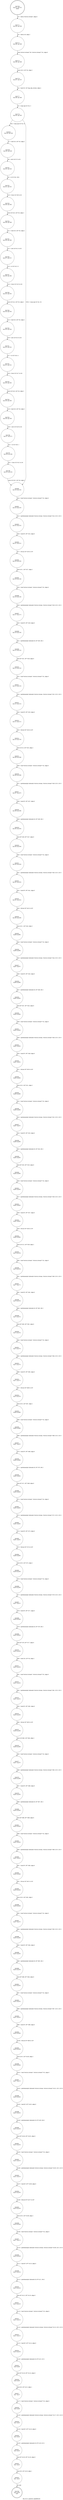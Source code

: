 digraph rdp_out_ts_general_capabilityset {
label="rdp_out_ts_general_capabilityset"
45768 [label="N45768\n(rp:0, ep:0)\nexit", shape="doublecircle"]
45769 [label="N45769\n(rp:151, ep:151)\nentry", shape="doublecircle"]
45769 -> 45771 [label="%2 = alloca %struct.stream*, align 8"]
45771 [label="N45771\n(rp:150, ep:150)", shape="circle"]
45771 -> 45772 [label="%3 = alloca i16, align 2"]
45772 [label="N45772\n(rp:149, ep:149)", shape="circle"]
45772 -> 45775 [label="store %struct.stream* %0, %struct.stream** %2, align 8"]
45775 [label="N45775\n(rp:148, ep:148)", shape="circle"]
45775 -> 45776 [label="store i16 0, i16* %3, align 2"]
45776 [label="N45776\n(rp:147, ep:147)", shape="circle"]
45776 -> 45777 [label="%4 = load i32, i32* @g_rdp_version, align 4"]
45777 [label="N45777\n(rp:146, ep:146)", shape="circle"]
45777 -> 45778 [label="%5 = icmp uge i32 %4, 5"]
45778 [label="N45778\n(rp:145, ep:145)", shape="circle"]
45778 -> 45924 [label="[%5 = icmp uge i32 %4, 5]"]
45778 -> 45800 [label="[!(%5 = icmp uge i32 %4, 5)]"]
45780 [label="N45780\n(rp:143, ep:143)", shape="circle"]
45780 -> 45781 [label="%8 = zext i16 %7 to i32"]
45781 [label="N45781\n(rp:142, ep:142)", shape="circle"]
45781 -> 45782 [label="%9 = or i32 %8, 1024"]
45782 [label="N45782\n(rp:141, ep:141)", shape="circle"]
45782 -> 45783 [label="%10 = trunc i32 %9 to i16"]
45783 [label="N45783\n(rp:140, ep:140)", shape="circle"]
45783 -> 45784 [label="store i16 %10, i16* %3, align 2"]
45784 [label="N45784\n(rp:139, ep:139)", shape="circle"]
45784 -> 45785 [label="%11 = load i16, i16* %3, align 2"]
45785 [label="N45785\n(rp:138, ep:138)", shape="circle"]
45785 -> 45786 [label="%12 = zext i16 %11 to i32"]
45786 [label="N45786\n(rp:137, ep:137)", shape="circle"]
45786 -> 45787 [label="%13 = or i32 %12, 8"]
45787 [label="N45787\n(rp:136, ep:136)", shape="circle"]
45787 -> 45788 [label="%14 = trunc i32 %13 to i16"]
45788 [label="N45788\n(rp:135, ep:135)", shape="circle"]
45788 -> 45789 [label="store i16 %14, i16* %3, align 2"]
45789 [label="N45789\n(rp:134, ep:134)", shape="circle"]
45789 -> 45790 [label="%15 = load i16, i16* %3, align 2"]
45790 [label="N45790\n(rp:133, ep:133)", shape="circle"]
45790 -> 45791 [label="%16 = zext i16 %15 to i32"]
45791 [label="N45791\n(rp:132, ep:132)", shape="circle"]
45791 -> 45792 [label="%17 = or i32 %16, 4"]
45792 [label="N45792\n(rp:131, ep:131)", shape="circle"]
45792 -> 45793 [label="%18 = trunc i32 %17 to i16"]
45793 [label="N45793\n(rp:130, ep:130)", shape="circle"]
45793 -> 45794 [label="store i16 %18, i16* %3, align 2"]
45794 [label="N45794\n(rp:129, ep:129)", shape="circle"]
45794 -> 45795 [label="%19 = load i16, i16* %3, align 2"]
45795 [label="N45795\n(rp:128, ep:128)", shape="circle"]
45795 -> 45796 [label="%20 = zext i16 %19 to i32"]
45796 [label="N45796\n(rp:127, ep:127)", shape="circle"]
45796 -> 45797 [label="%21 = or i32 %20, 1"]
45797 [label="N45797\n(rp:126, ep:126)", shape="circle"]
45797 -> 45798 [label="%22 = trunc i32 %21 to i16"]
45798 [label="N45798\n(rp:125, ep:125)", shape="circle"]
45798 -> 45800 [label="store i16 %22, i16* %3, align 2"]
45800 [label="N45800\n(rp:124, ep:124)", shape="circle"]
45800 -> 45801 [label="%24 = load %struct.stream*, %struct.stream** %2, align 8"]
45801 [label="N45801\n(rp:123, ep:123)", shape="circle"]
45801 -> 45802 [label="%25 = getelementptr inbounds %struct.stream, %struct.stream* %24, i32 0, i32 0"]
45802 [label="N45802\n(rp:122, ep:122)", shape="circle"]
45802 -> 45803 [label="%26 = load i8*, i8** %25, align 8"]
45803 [label="N45803\n(rp:121, ep:121)", shape="circle"]
45803 -> 45804 [label="%27 = bitcast i8* %26 to i16*"]
45804 [label="N45804\n(rp:120, ep:120)", shape="circle"]
45804 -> 45805 [label="store i16 1, i16* %27, align 2"]
45805 [label="N45805\n(rp:119, ep:119)", shape="circle"]
45805 -> 45806 [label="%28 = load %struct.stream*, %struct.stream** %2, align 8"]
45806 [label="N45806\n(rp:118, ep:118)", shape="circle"]
45806 -> 45807 [label="%29 = getelementptr inbounds %struct.stream, %struct.stream* %28, i32 0, i32 0"]
45807 [label="N45807\n(rp:117, ep:117)", shape="circle"]
45807 -> 45808 [label="%30 = load i8*, i8** %29, align 8"]
45808 [label="N45808\n(rp:116, ep:116)", shape="circle"]
45808 -> 45809 [label="%31 = getelementptr inbounds i8, i8* %30, i64 2"]
45809 [label="N45809\n(rp:115, ep:115)", shape="circle"]
45809 -> 45810 [label="store i8* %31, i8** %29, align 8"]
45810 [label="N45810\n(rp:114, ep:114)", shape="circle"]
45810 -> 45811 [label="%32 = load %struct.stream*, %struct.stream** %2, align 8"]
45811 [label="N45811\n(rp:113, ep:113)", shape="circle"]
45811 -> 45812 [label="%33 = getelementptr inbounds %struct.stream, %struct.stream* %32, i32 0, i32 0"]
45812 [label="N45812\n(rp:112, ep:112)", shape="circle"]
45812 -> 45813 [label="%34 = load i8*, i8** %33, align 8"]
45813 [label="N45813\n(rp:111, ep:111)", shape="circle"]
45813 -> 45814 [label="%35 = bitcast i8* %34 to i16*"]
45814 [label="N45814\n(rp:110, ep:110)", shape="circle"]
45814 -> 45815 [label="store i16 24, i16* %35, align 2"]
45815 [label="N45815\n(rp:109, ep:109)", shape="circle"]
45815 -> 45816 [label="%36 = load %struct.stream*, %struct.stream** %2, align 8"]
45816 [label="N45816\n(rp:108, ep:108)", shape="circle"]
45816 -> 45817 [label="%37 = getelementptr inbounds %struct.stream, %struct.stream* %36, i32 0, i32 0"]
45817 [label="N45817\n(rp:107, ep:107)", shape="circle"]
45817 -> 45818 [label="%38 = load i8*, i8** %37, align 8"]
45818 [label="N45818\n(rp:106, ep:106)", shape="circle"]
45818 -> 45819 [label="%39 = getelementptr inbounds i8, i8* %38, i64 2"]
45819 [label="N45819\n(rp:105, ep:105)", shape="circle"]
45819 -> 45820 [label="store i8* %39, i8** %37, align 8"]
45820 [label="N45820\n(rp:104, ep:104)", shape="circle"]
45820 -> 45821 [label="%40 = load %struct.stream*, %struct.stream** %2, align 8"]
45821 [label="N45821\n(rp:103, ep:103)", shape="circle"]
45821 -> 45822 [label="%41 = getelementptr inbounds %struct.stream, %struct.stream* %40, i32 0, i32 0"]
45822 [label="N45822\n(rp:102, ep:102)", shape="circle"]
45822 -> 45823 [label="%42 = load i8*, i8** %41, align 8"]
45823 [label="N45823\n(rp:101, ep:101)", shape="circle"]
45823 -> 45824 [label="%43 = bitcast i8* %42 to i16*"]
45824 [label="N45824\n(rp:100, ep:100)", shape="circle"]
45824 -> 45825 [label="store i16 1, i16* %43, align 2"]
45825 [label="N45825\n(rp:99, ep:99)", shape="circle"]
45825 -> 45826 [label="%44 = load %struct.stream*, %struct.stream** %2, align 8"]
45826 [label="N45826\n(rp:98, ep:98)", shape="circle"]
45826 -> 45827 [label="%45 = getelementptr inbounds %struct.stream, %struct.stream* %44, i32 0, i32 0"]
45827 [label="N45827\n(rp:97, ep:97)", shape="circle"]
45827 -> 45828 [label="%46 = load i8*, i8** %45, align 8"]
45828 [label="N45828\n(rp:96, ep:96)", shape="circle"]
45828 -> 45829 [label="%47 = getelementptr inbounds i8, i8* %46, i64 2"]
45829 [label="N45829\n(rp:95, ep:95)", shape="circle"]
45829 -> 45830 [label="store i8* %47, i8** %45, align 8"]
45830 [label="N45830\n(rp:94, ep:94)", shape="circle"]
45830 -> 45831 [label="%48 = load %struct.stream*, %struct.stream** %2, align 8"]
45831 [label="N45831\n(rp:93, ep:93)", shape="circle"]
45831 -> 45832 [label="%49 = getelementptr inbounds %struct.stream, %struct.stream* %48, i32 0, i32 0"]
45832 [label="N45832\n(rp:92, ep:92)", shape="circle"]
45832 -> 45833 [label="%50 = load i8*, i8** %49, align 8"]
45833 [label="N45833\n(rp:91, ep:91)", shape="circle"]
45833 -> 45834 [label="%51 = bitcast i8* %50 to i16*"]
45834 [label="N45834\n(rp:90, ep:90)", shape="circle"]
45834 -> 45835 [label="store i16 3, i16* %51, align 2"]
45835 [label="N45835\n(rp:89, ep:89)", shape="circle"]
45835 -> 45836 [label="%52 = load %struct.stream*, %struct.stream** %2, align 8"]
45836 [label="N45836\n(rp:88, ep:88)", shape="circle"]
45836 -> 45837 [label="%53 = getelementptr inbounds %struct.stream, %struct.stream* %52, i32 0, i32 0"]
45837 [label="N45837\n(rp:87, ep:87)", shape="circle"]
45837 -> 45838 [label="%54 = load i8*, i8** %53, align 8"]
45838 [label="N45838\n(rp:86, ep:86)", shape="circle"]
45838 -> 45839 [label="%55 = getelementptr inbounds i8, i8* %54, i64 2"]
45839 [label="N45839\n(rp:85, ep:85)", shape="circle"]
45839 -> 45840 [label="store i8* %55, i8** %53, align 8"]
45840 [label="N45840\n(rp:84, ep:84)", shape="circle"]
45840 -> 45841 [label="%56 = load %struct.stream*, %struct.stream** %2, align 8"]
45841 [label="N45841\n(rp:83, ep:83)", shape="circle"]
45841 -> 45842 [label="%57 = getelementptr inbounds %struct.stream, %struct.stream* %56, i32 0, i32 0"]
45842 [label="N45842\n(rp:82, ep:82)", shape="circle"]
45842 -> 45843 [label="%58 = load i8*, i8** %57, align 8"]
45843 [label="N45843\n(rp:81, ep:81)", shape="circle"]
45843 -> 45844 [label="%59 = bitcast i8* %58 to i16*"]
45844 [label="N45844\n(rp:80, ep:80)", shape="circle"]
45844 -> 45845 [label="store i16 512, i16* %59, align 2"]
45845 [label="N45845\n(rp:79, ep:79)", shape="circle"]
45845 -> 45846 [label="%60 = load %struct.stream*, %struct.stream** %2, align 8"]
45846 [label="N45846\n(rp:78, ep:78)", shape="circle"]
45846 -> 45847 [label="%61 = getelementptr inbounds %struct.stream, %struct.stream* %60, i32 0, i32 0"]
45847 [label="N45847\n(rp:77, ep:77)", shape="circle"]
45847 -> 45848 [label="%62 = load i8*, i8** %61, align 8"]
45848 [label="N45848\n(rp:76, ep:76)", shape="circle"]
45848 -> 45849 [label="%63 = getelementptr inbounds i8, i8* %62, i64 2"]
45849 [label="N45849\n(rp:75, ep:75)", shape="circle"]
45849 -> 45850 [label="store i8* %63, i8** %61, align 8"]
45850 [label="N45850\n(rp:74, ep:74)", shape="circle"]
45850 -> 45851 [label="%64 = load %struct.stream*, %struct.stream** %2, align 8"]
45851 [label="N45851\n(rp:73, ep:73)", shape="circle"]
45851 -> 45852 [label="%65 = getelementptr inbounds %struct.stream, %struct.stream* %64, i32 0, i32 0"]
45852 [label="N45852\n(rp:72, ep:72)", shape="circle"]
45852 -> 45853 [label="%66 = load i8*, i8** %65, align 8"]
45853 [label="N45853\n(rp:71, ep:71)", shape="circle"]
45853 -> 45854 [label="%67 = bitcast i8* %66 to i16*"]
45854 [label="N45854\n(rp:70, ep:70)", shape="circle"]
45854 -> 45855 [label="store i16 0, i16* %67, align 2"]
45855 [label="N45855\n(rp:69, ep:69)", shape="circle"]
45855 -> 45856 [label="%68 = load %struct.stream*, %struct.stream** %2, align 8"]
45856 [label="N45856\n(rp:68, ep:68)", shape="circle"]
45856 -> 45857 [label="%69 = getelementptr inbounds %struct.stream, %struct.stream* %68, i32 0, i32 0"]
45857 [label="N45857\n(rp:67, ep:67)", shape="circle"]
45857 -> 45858 [label="%70 = load i8*, i8** %69, align 8"]
45858 [label="N45858\n(rp:66, ep:66)", shape="circle"]
45858 -> 45859 [label="%71 = getelementptr inbounds i8, i8* %70, i64 2"]
45859 [label="N45859\n(rp:65, ep:65)", shape="circle"]
45859 -> 45860 [label="store i8* %71, i8** %69, align 8"]
45860 [label="N45860\n(rp:64, ep:64)", shape="circle"]
45860 -> 45861 [label="%72 = load %struct.stream*, %struct.stream** %2, align 8"]
45861 [label="N45861\n(rp:63, ep:63)", shape="circle"]
45861 -> 45862 [label="%73 = getelementptr inbounds %struct.stream, %struct.stream* %72, i32 0, i32 0"]
45862 [label="N45862\n(rp:62, ep:62)", shape="circle"]
45862 -> 45863 [label="%74 = load i8*, i8** %73, align 8"]
45863 [label="N45863\n(rp:61, ep:61)", shape="circle"]
45863 -> 45864 [label="%75 = bitcast i8* %74 to i16*"]
45864 [label="N45864\n(rp:60, ep:60)", shape="circle"]
45864 -> 45865 [label="store i16 0, i16* %75, align 2"]
45865 [label="N45865\n(rp:59, ep:59)", shape="circle"]
45865 -> 45866 [label="%76 = load %struct.stream*, %struct.stream** %2, align 8"]
45866 [label="N45866\n(rp:58, ep:58)", shape="circle"]
45866 -> 45867 [label="%77 = getelementptr inbounds %struct.stream, %struct.stream* %76, i32 0, i32 0"]
45867 [label="N45867\n(rp:57, ep:57)", shape="circle"]
45867 -> 45868 [label="%78 = load i8*, i8** %77, align 8"]
45868 [label="N45868\n(rp:56, ep:56)", shape="circle"]
45868 -> 45869 [label="%79 = getelementptr inbounds i8, i8* %78, i64 2"]
45869 [label="N45869\n(rp:55, ep:55)", shape="circle"]
45869 -> 45870 [label="store i8* %79, i8** %77, align 8"]
45870 [label="N45870\n(rp:54, ep:54)", shape="circle"]
45870 -> 45871 [label="%80 = load i16, i16* %3, align 2"]
45871 [label="N45871\n(rp:53, ep:53)", shape="circle"]
45871 -> 45872 [label="%81 = load %struct.stream*, %struct.stream** %2, align 8"]
45872 [label="N45872\n(rp:52, ep:52)", shape="circle"]
45872 -> 45873 [label="%82 = getelementptr inbounds %struct.stream, %struct.stream* %81, i32 0, i32 0"]
45873 [label="N45873\n(rp:51, ep:51)", shape="circle"]
45873 -> 45874 [label="%83 = load i8*, i8** %82, align 8"]
45874 [label="N45874\n(rp:50, ep:50)", shape="circle"]
45874 -> 45875 [label="%84 = bitcast i8* %83 to i16*"]
45875 [label="N45875\n(rp:49, ep:49)", shape="circle"]
45875 -> 45876 [label="store i16 %80, i16* %84, align 2"]
45876 [label="N45876\n(rp:48, ep:48)", shape="circle"]
45876 -> 45877 [label="%85 = load %struct.stream*, %struct.stream** %2, align 8"]
45877 [label="N45877\n(rp:47, ep:47)", shape="circle"]
45877 -> 45878 [label="%86 = getelementptr inbounds %struct.stream, %struct.stream* %85, i32 0, i32 0"]
45878 [label="N45878\n(rp:46, ep:46)", shape="circle"]
45878 -> 45879 [label="%87 = load i8*, i8** %86, align 8"]
45879 [label="N45879\n(rp:45, ep:45)", shape="circle"]
45879 -> 45880 [label="%88 = getelementptr inbounds i8, i8* %87, i64 2"]
45880 [label="N45880\n(rp:44, ep:44)", shape="circle"]
45880 -> 45881 [label="store i8* %88, i8** %86, align 8"]
45881 [label="N45881\n(rp:43, ep:43)", shape="circle"]
45881 -> 45882 [label="%89 = load %struct.stream*, %struct.stream** %2, align 8"]
45882 [label="N45882\n(rp:42, ep:42)", shape="circle"]
45882 -> 45883 [label="%90 = getelementptr inbounds %struct.stream, %struct.stream* %89, i32 0, i32 0"]
45883 [label="N45883\n(rp:41, ep:41)", shape="circle"]
45883 -> 45884 [label="%91 = load i8*, i8** %90, align 8"]
45884 [label="N45884\n(rp:40, ep:40)", shape="circle"]
45884 -> 45885 [label="%92 = bitcast i8* %91 to i16*"]
45885 [label="N45885\n(rp:39, ep:39)", shape="circle"]
45885 -> 45886 [label="store i16 0, i16* %92, align 2"]
45886 [label="N45886\n(rp:38, ep:38)", shape="circle"]
45886 -> 45887 [label="%93 = load %struct.stream*, %struct.stream** %2, align 8"]
45887 [label="N45887\n(rp:37, ep:37)", shape="circle"]
45887 -> 45888 [label="%94 = getelementptr inbounds %struct.stream, %struct.stream* %93, i32 0, i32 0"]
45888 [label="N45888\n(rp:36, ep:36)", shape="circle"]
45888 -> 45889 [label="%95 = load i8*, i8** %94, align 8"]
45889 [label="N45889\n(rp:35, ep:35)", shape="circle"]
45889 -> 45890 [label="%96 = getelementptr inbounds i8, i8* %95, i64 2"]
45890 [label="N45890\n(rp:34, ep:34)", shape="circle"]
45890 -> 45891 [label="store i8* %96, i8** %94, align 8"]
45891 [label="N45891\n(rp:33, ep:33)", shape="circle"]
45891 -> 45892 [label="%97 = load %struct.stream*, %struct.stream** %2, align 8"]
45892 [label="N45892\n(rp:32, ep:32)", shape="circle"]
45892 -> 45893 [label="%98 = getelementptr inbounds %struct.stream, %struct.stream* %97, i32 0, i32 0"]
45893 [label="N45893\n(rp:31, ep:31)", shape="circle"]
45893 -> 45894 [label="%99 = load i8*, i8** %98, align 8"]
45894 [label="N45894\n(rp:30, ep:30)", shape="circle"]
45894 -> 45895 [label="%100 = bitcast i8* %99 to i16*"]
45895 [label="N45895\n(rp:29, ep:29)", shape="circle"]
45895 -> 45896 [label="store i16 0, i16* %100, align 2"]
45896 [label="N45896\n(rp:28, ep:28)", shape="circle"]
45896 -> 45897 [label="%101 = load %struct.stream*, %struct.stream** %2, align 8"]
45897 [label="N45897\n(rp:27, ep:27)", shape="circle"]
45897 -> 45898 [label="%102 = getelementptr inbounds %struct.stream, %struct.stream* %101, i32 0, i32 0"]
45898 [label="N45898\n(rp:26, ep:26)", shape="circle"]
45898 -> 45899 [label="%103 = load i8*, i8** %102, align 8"]
45899 [label="N45899\n(rp:25, ep:25)", shape="circle"]
45899 -> 45900 [label="%104 = getelementptr inbounds i8, i8* %103, i64 2"]
45900 [label="N45900\n(rp:24, ep:24)", shape="circle"]
45900 -> 45901 [label="store i8* %104, i8** %102, align 8"]
45901 [label="N45901\n(rp:23, ep:23)", shape="circle"]
45901 -> 45902 [label="%105 = load %struct.stream*, %struct.stream** %2, align 8"]
45902 [label="N45902\n(rp:22, ep:22)", shape="circle"]
45902 -> 45903 [label="%106 = getelementptr inbounds %struct.stream, %struct.stream* %105, i32 0, i32 0"]
45903 [label="N45903\n(rp:21, ep:21)", shape="circle"]
45903 -> 45904 [label="%107 = load i8*, i8** %106, align 8"]
45904 [label="N45904\n(rp:20, ep:20)", shape="circle"]
45904 -> 45905 [label="%108 = bitcast i8* %107 to i16*"]
45905 [label="N45905\n(rp:19, ep:19)", shape="circle"]
45905 -> 45906 [label="store i16 0, i16* %108, align 2"]
45906 [label="N45906\n(rp:18, ep:18)", shape="circle"]
45906 -> 45907 [label="%109 = load %struct.stream*, %struct.stream** %2, align 8"]
45907 [label="N45907\n(rp:17, ep:17)", shape="circle"]
45907 -> 45908 [label="%110 = getelementptr inbounds %struct.stream, %struct.stream* %109, i32 0, i32 0"]
45908 [label="N45908\n(rp:16, ep:16)", shape="circle"]
45908 -> 45909 [label="%111 = load i8*, i8** %110, align 8"]
45909 [label="N45909\n(rp:15, ep:15)", shape="circle"]
45909 -> 45910 [label="%112 = getelementptr inbounds i8, i8* %111, i64 2"]
45910 [label="N45910\n(rp:14, ep:14)", shape="circle"]
45910 -> 45911 [label="store i8* %112, i8** %110, align 8"]
45911 [label="N45911\n(rp:13, ep:13)", shape="circle"]
45911 -> 45912 [label="%113 = load %struct.stream*, %struct.stream** %2, align 8"]
45912 [label="N45912\n(rp:12, ep:12)", shape="circle"]
45912 -> 45913 [label="%114 = getelementptr inbounds %struct.stream, %struct.stream* %113, i32 0, i32 0"]
45913 [label="N45913\n(rp:11, ep:11)", shape="circle"]
45913 -> 45914 [label="%115 = load i8*, i8** %114, align 8"]
45914 [label="N45914\n(rp:10, ep:10)", shape="circle"]
45914 -> 45915 [label="%116 = getelementptr inbounds i8, i8* %115, i32 1"]
45915 [label="N45915\n(rp:9, ep:9)", shape="circle"]
45915 -> 45916 [label="store i8* %116, i8** %114, align 8"]
45916 [label="N45916\n(rp:8, ep:8)", shape="circle"]
45916 -> 45917 [label="store i8 0, i8* %115, align 1"]
45917 [label="N45917\n(rp:7, ep:7)", shape="circle"]
45917 -> 45918 [label="%117 = load %struct.stream*, %struct.stream** %2, align 8"]
45918 [label="N45918\n(rp:6, ep:6)", shape="circle"]
45918 -> 45919 [label="%118 = getelementptr inbounds %struct.stream, %struct.stream* %117, i32 0, i32 0"]
45919 [label="N45919\n(rp:5, ep:5)", shape="circle"]
45919 -> 45920 [label="%119 = load i8*, i8** %118, align 8"]
45920 [label="N45920\n(rp:4, ep:4)", shape="circle"]
45920 -> 45921 [label="%120 = getelementptr inbounds i8, i8* %119, i32 1"]
45921 [label="N45921\n(rp:3, ep:3)", shape="circle"]
45921 -> 45922 [label="store i8* %120, i8** %118, align 8"]
45922 [label="N45922\n(rp:2, ep:2)", shape="circle"]
45922 -> 45923 [label="store i8 0, i8* %119, align 1"]
45923 [label="N45923\n(rp:1, ep:1)", shape="circle"]
45923 -> 45768 [label="ret void"]
45924 [label="N45924\n(rp:144, ep:144)", shape="circle"]
45924 -> 45780 [label="%7 = load i16, i16* %3, align 2"]
}
